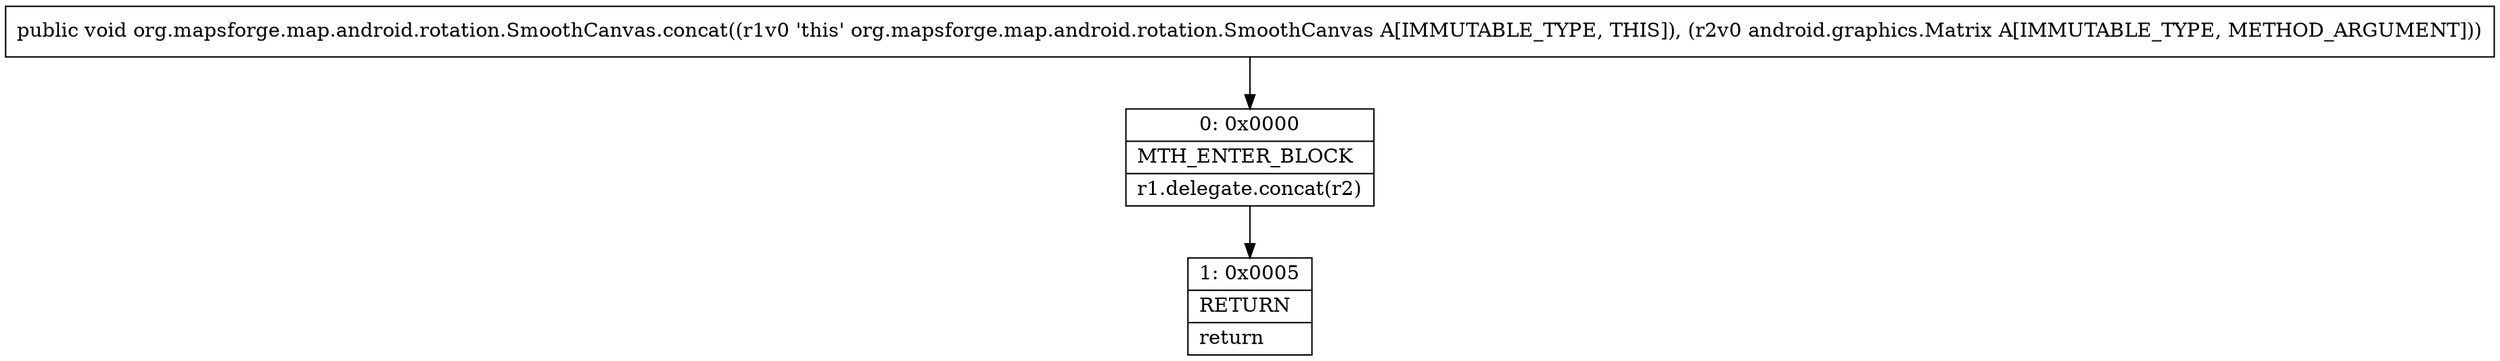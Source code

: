 digraph "CFG fororg.mapsforge.map.android.rotation.SmoothCanvas.concat(Landroid\/graphics\/Matrix;)V" {
Node_0 [shape=record,label="{0\:\ 0x0000|MTH_ENTER_BLOCK\l|r1.delegate.concat(r2)\l}"];
Node_1 [shape=record,label="{1\:\ 0x0005|RETURN\l|return\l}"];
MethodNode[shape=record,label="{public void org.mapsforge.map.android.rotation.SmoothCanvas.concat((r1v0 'this' org.mapsforge.map.android.rotation.SmoothCanvas A[IMMUTABLE_TYPE, THIS]), (r2v0 android.graphics.Matrix A[IMMUTABLE_TYPE, METHOD_ARGUMENT])) }"];
MethodNode -> Node_0;
Node_0 -> Node_1;
}

